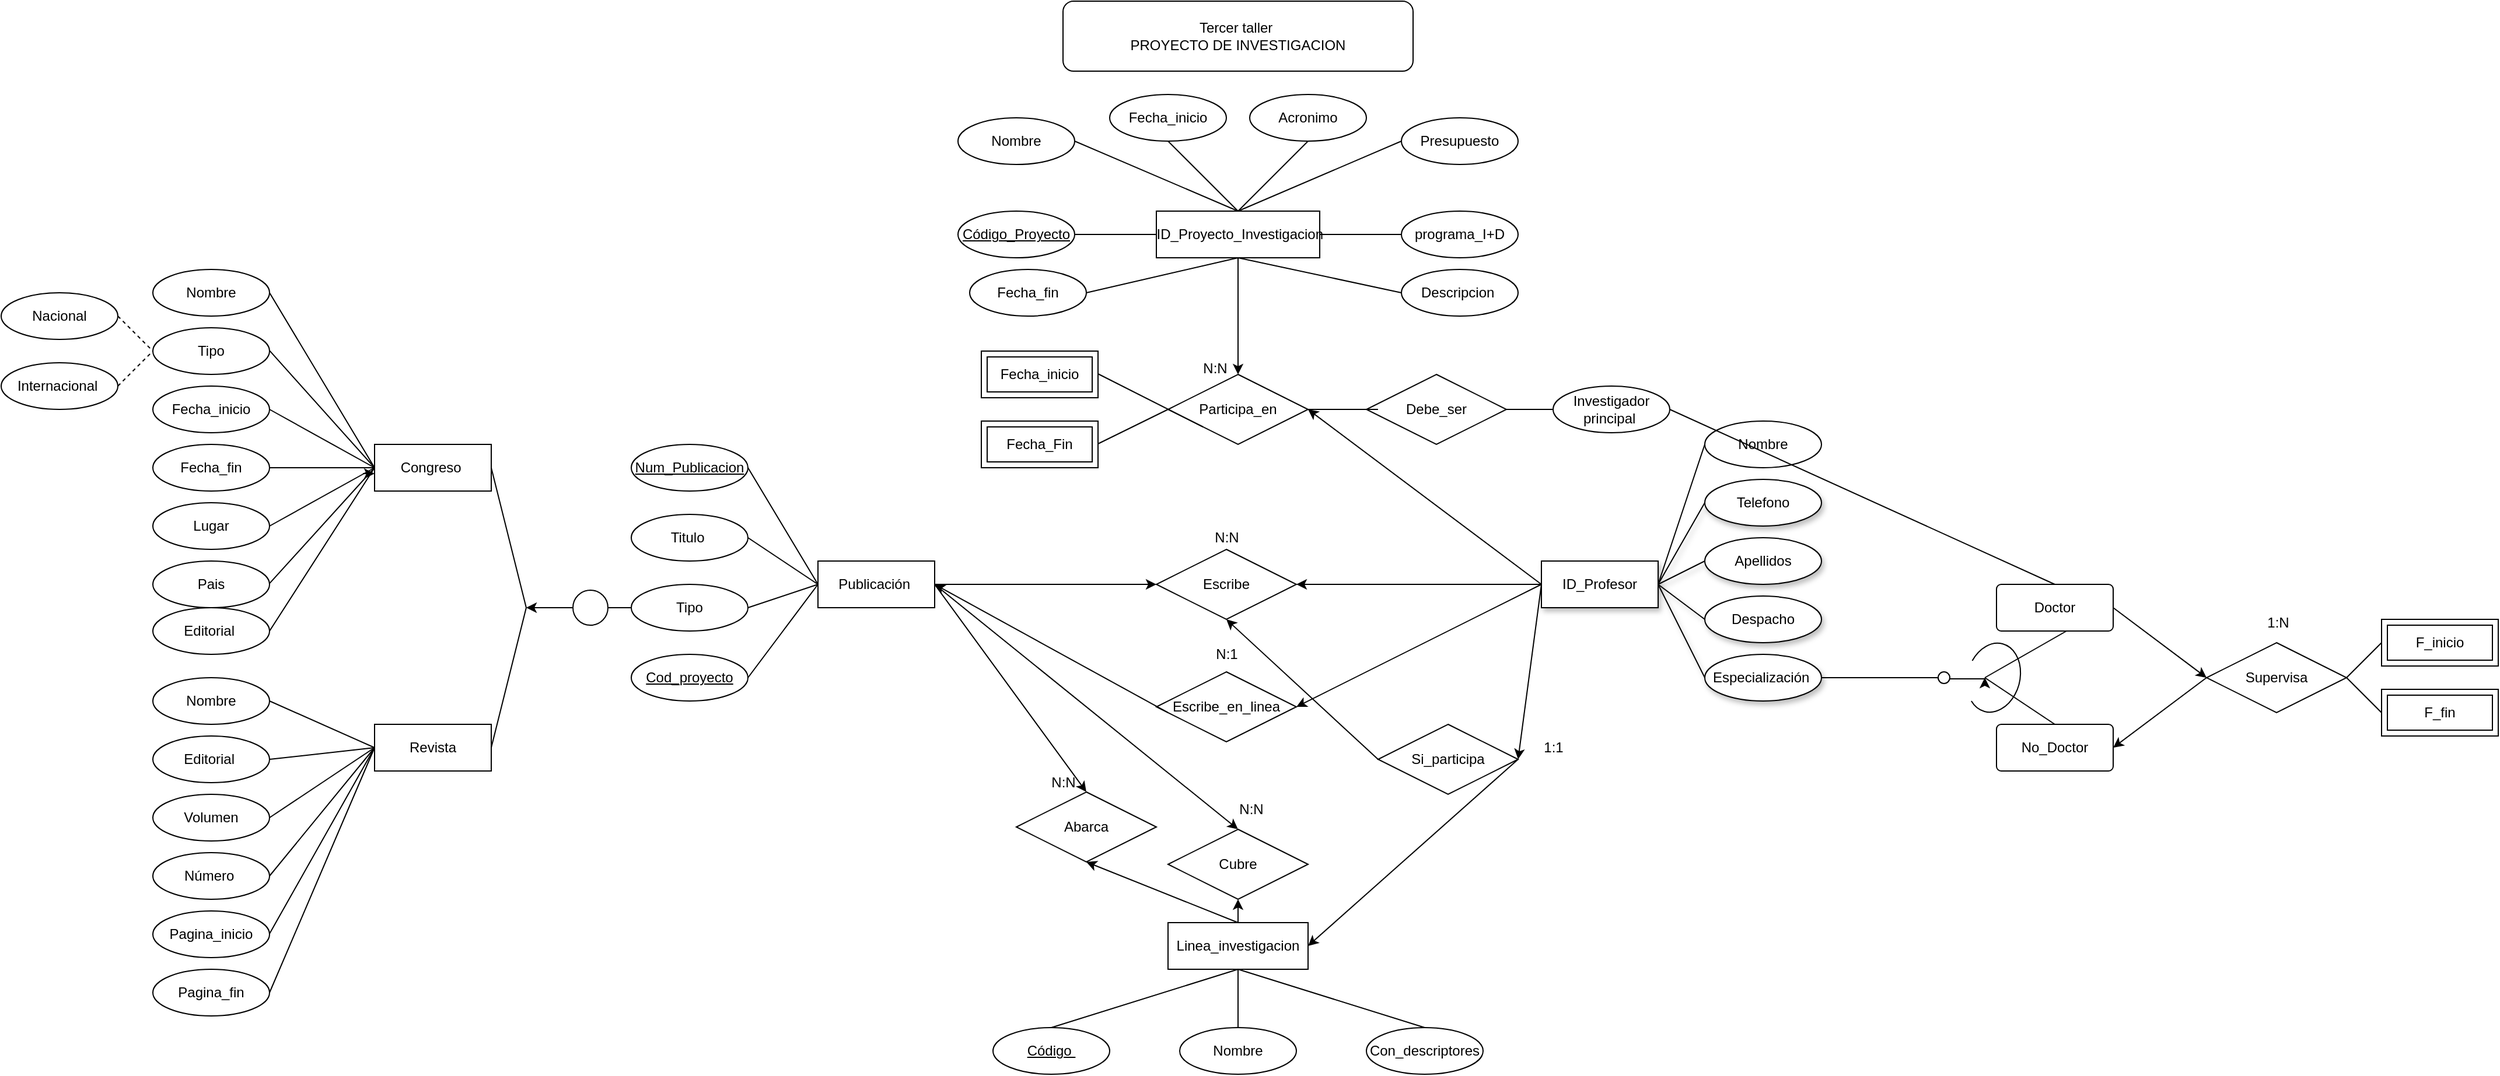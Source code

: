 <mxfile version="28.1.1">
  <diagram name="Página-1" id="SZ0ILt-MnRuhKP7tvZcQ">
    <mxGraphModel dx="3141" dy="3650" grid="1" gridSize="10" guides="1" tooltips="1" connect="1" arrows="1" fold="1" page="1" pageScale="1" pageWidth="2339" pageHeight="3300" math="0" shadow="0">
      <root>
        <mxCell id="0" />
        <mxCell id="1" parent="0" />
        <mxCell id="BLztsqFxMzqI4fTjxYnj-75" value="" style="edgeStyle=orthogonalEdgeStyle;rounded=0;orthogonalLoop=1;jettySize=auto;html=1;" parent="1" source="BLztsqFxMzqI4fTjxYnj-72" edge="1">
          <mxGeometry relative="1" as="geometry">
            <mxPoint x="1140" y="560" as="targetPoint" />
            <mxPoint x="1060" y="560" as="sourcePoint" />
            <Array as="points">
              <mxPoint x="1100" y="560" />
              <mxPoint x="1100" y="561" />
            </Array>
          </mxGeometry>
        </mxCell>
        <mxCell id="SR1jivzEfv13dKiSNGAI-2" value="Tercer taller&amp;nbsp;&lt;div&gt;PROYECTO DE INVESTIGACION&lt;/div&gt;" style="rounded=1;whiteSpace=wrap;html=1;" parent="1" vertex="1">
          <mxGeometry x="350" y="-20" width="300" height="60" as="geometry" />
        </mxCell>
        <mxCell id="BLztsqFxMzqI4fTjxYnj-1" value="&amp;nbsp;ID_Proyecto_Investigacion" style="whiteSpace=wrap;html=1;align=center;" parent="1" vertex="1">
          <mxGeometry x="430" y="160" width="140" height="40" as="geometry" />
        </mxCell>
        <mxCell id="BLztsqFxMzqI4fTjxYnj-2" value="Código_Proyecto" style="ellipse;whiteSpace=wrap;html=1;align=center;fontStyle=4;" parent="1" vertex="1">
          <mxGeometry x="260" y="160" width="100" height="40" as="geometry" />
        </mxCell>
        <mxCell id="BLztsqFxMzqI4fTjxYnj-3" value="Fecha_inicio" style="ellipse;whiteSpace=wrap;html=1;align=center;" parent="1" vertex="1">
          <mxGeometry x="390" y="60" width="100" height="40" as="geometry" />
        </mxCell>
        <mxCell id="BLztsqFxMzqI4fTjxYnj-4" value="Fecha_fin" style="ellipse;whiteSpace=wrap;html=1;align=center;" parent="1" vertex="1">
          <mxGeometry x="270" y="210" width="100" height="40" as="geometry" />
        </mxCell>
        <mxCell id="BLztsqFxMzqI4fTjxYnj-5" value="Nombre" style="ellipse;whiteSpace=wrap;html=1;align=center;" parent="1" vertex="1">
          <mxGeometry x="260" y="80" width="100" height="40" as="geometry" />
        </mxCell>
        <mxCell id="BLztsqFxMzqI4fTjxYnj-6" value="Acronimo" style="ellipse;whiteSpace=wrap;html=1;align=center;" parent="1" vertex="1">
          <mxGeometry x="510" y="60" width="100" height="40" as="geometry" />
        </mxCell>
        <mxCell id="BLztsqFxMzqI4fTjxYnj-7" value="Presupuesto" style="ellipse;whiteSpace=wrap;html=1;align=center;" parent="1" vertex="1">
          <mxGeometry x="640" y="80" width="100" height="40" as="geometry" />
        </mxCell>
        <mxCell id="BLztsqFxMzqI4fTjxYnj-8" value="programa_I+D" style="ellipse;whiteSpace=wrap;html=1;align=center;" parent="1" vertex="1">
          <mxGeometry x="640" y="160" width="100" height="40" as="geometry" />
        </mxCell>
        <mxCell id="BLztsqFxMzqI4fTjxYnj-9" value="Descripcion&amp;nbsp;" style="ellipse;whiteSpace=wrap;html=1;align=center;" parent="1" vertex="1">
          <mxGeometry x="640" y="210" width="100" height="40" as="geometry" />
        </mxCell>
        <mxCell id="BLztsqFxMzqI4fTjxYnj-13" value="" style="endArrow=none;html=1;rounded=0;exitX=1;exitY=0.5;exitDx=0;exitDy=0;entryX=0;entryY=0.5;entryDx=0;entryDy=0;" parent="1" source="BLztsqFxMzqI4fTjxYnj-1" target="BLztsqFxMzqI4fTjxYnj-8" edge="1">
          <mxGeometry relative="1" as="geometry">
            <mxPoint x="540" y="170" as="sourcePoint" />
            <mxPoint x="650" y="220" as="targetPoint" />
          </mxGeometry>
        </mxCell>
        <mxCell id="BLztsqFxMzqI4fTjxYnj-14" value="" style="endArrow=none;html=1;rounded=0;exitX=0.5;exitY=1;exitDx=0;exitDy=0;entryX=0;entryY=0.5;entryDx=0;entryDy=0;" parent="1" source="BLztsqFxMzqI4fTjxYnj-1" target="BLztsqFxMzqI4fTjxYnj-9" edge="1">
          <mxGeometry relative="1" as="geometry">
            <mxPoint x="470" y="250" as="sourcePoint" />
            <mxPoint x="630" y="250" as="targetPoint" />
          </mxGeometry>
        </mxCell>
        <mxCell id="BLztsqFxMzqI4fTjxYnj-16" value="" style="endArrow=none;html=1;rounded=0;entryX=0;entryY=0.5;entryDx=0;entryDy=0;exitX=0.5;exitY=0;exitDx=0;exitDy=0;" parent="1" source="BLztsqFxMzqI4fTjxYnj-1" target="BLztsqFxMzqI4fTjxYnj-7" edge="1">
          <mxGeometry relative="1" as="geometry">
            <mxPoint x="470" y="250" as="sourcePoint" />
            <mxPoint x="630" y="250" as="targetPoint" />
          </mxGeometry>
        </mxCell>
        <mxCell id="BLztsqFxMzqI4fTjxYnj-18" value="" style="endArrow=none;html=1;rounded=0;exitX=1;exitY=0.5;exitDx=0;exitDy=0;" parent="1" source="BLztsqFxMzqI4fTjxYnj-4" edge="1">
          <mxGeometry relative="1" as="geometry">
            <mxPoint x="470" y="220" as="sourcePoint" />
            <mxPoint x="500" y="200" as="targetPoint" />
            <Array as="points" />
          </mxGeometry>
        </mxCell>
        <mxCell id="BLztsqFxMzqI4fTjxYnj-19" value="" style="endArrow=none;html=1;rounded=0;exitX=1;exitY=0.5;exitDx=0;exitDy=0;entryX=0;entryY=0.5;entryDx=0;entryDy=0;" parent="1" source="BLztsqFxMzqI4fTjxYnj-2" target="BLztsqFxMzqI4fTjxYnj-1" edge="1">
          <mxGeometry relative="1" as="geometry">
            <mxPoint x="470" y="220" as="sourcePoint" />
            <mxPoint x="630" y="220" as="targetPoint" />
          </mxGeometry>
        </mxCell>
        <mxCell id="BLztsqFxMzqI4fTjxYnj-20" value="" style="endArrow=none;html=1;rounded=0;exitX=1;exitY=0.5;exitDx=0;exitDy=0;" parent="1" source="BLztsqFxMzqI4fTjxYnj-5" edge="1">
          <mxGeometry relative="1" as="geometry">
            <mxPoint x="470" y="220" as="sourcePoint" />
            <mxPoint x="500" y="160" as="targetPoint" />
          </mxGeometry>
        </mxCell>
        <mxCell id="BLztsqFxMzqI4fTjxYnj-23" value="ID_Profesor" style="whiteSpace=wrap;html=1;align=center;shadow=1;" parent="1" vertex="1">
          <mxGeometry x="760" y="460" width="100" height="40" as="geometry" />
        </mxCell>
        <mxCell id="BLztsqFxMzqI4fTjxYnj-24" value="Telefono" style="ellipse;whiteSpace=wrap;html=1;align=center;shadow=1;" parent="1" vertex="1">
          <mxGeometry x="900" y="390" width="100" height="40" as="geometry" />
        </mxCell>
        <mxCell id="BLztsqFxMzqI4fTjxYnj-26" value="Apellidos" style="ellipse;whiteSpace=wrap;html=1;align=center;shadow=1;" parent="1" vertex="1">
          <mxGeometry x="900" y="440" width="100" height="40" as="geometry" />
        </mxCell>
        <mxCell id="BLztsqFxMzqI4fTjxYnj-27" value="Especialización&amp;nbsp;" style="ellipse;whiteSpace=wrap;html=1;align=center;shadow=1;" parent="1" vertex="1">
          <mxGeometry x="900" y="540" width="100" height="40" as="geometry" />
        </mxCell>
        <mxCell id="BLztsqFxMzqI4fTjxYnj-29" value="Despacho" style="ellipse;whiteSpace=wrap;html=1;align=center;shadow=1;" parent="1" vertex="1">
          <mxGeometry x="900" y="490" width="100" height="40" as="geometry" />
        </mxCell>
        <mxCell id="BLztsqFxMzqI4fTjxYnj-37" value="" style="endArrow=none;html=1;rounded=0;entryX=0;entryY=0.5;entryDx=0;entryDy=0;shadow=1;" parent="1" target="BLztsqFxMzqI4fTjxYnj-27" edge="1">
          <mxGeometry relative="1" as="geometry">
            <mxPoint x="860" y="480" as="sourcePoint" />
            <mxPoint x="890" y="490" as="targetPoint" />
          </mxGeometry>
        </mxCell>
        <mxCell id="BLztsqFxMzqI4fTjxYnj-38" value="" style="endArrow=none;html=1;rounded=0;entryX=0;entryY=0.5;entryDx=0;entryDy=0;shadow=1;" parent="1" target="BLztsqFxMzqI4fTjxYnj-29" edge="1">
          <mxGeometry relative="1" as="geometry">
            <mxPoint x="860" y="480" as="sourcePoint" />
            <mxPoint x="780" y="590" as="targetPoint" />
            <Array as="points" />
          </mxGeometry>
        </mxCell>
        <mxCell id="BLztsqFxMzqI4fTjxYnj-39" value="" style="endArrow=none;html=1;rounded=0;entryX=0;entryY=0.5;entryDx=0;entryDy=0;shadow=1;" parent="1" target="BLztsqFxMzqI4fTjxYnj-26" edge="1">
          <mxGeometry relative="1" as="geometry">
            <mxPoint x="860" y="480" as="sourcePoint" />
            <mxPoint x="845" y="530" as="targetPoint" />
          </mxGeometry>
        </mxCell>
        <mxCell id="BLztsqFxMzqI4fTjxYnj-40" value="" style="endArrow=none;html=1;rounded=0;entryX=0;entryY=0.5;entryDx=0;entryDy=0;shadow=1;" parent="1" target="BLztsqFxMzqI4fTjxYnj-24" edge="1">
          <mxGeometry relative="1" as="geometry">
            <mxPoint x="860" y="480" as="sourcePoint" />
            <mxPoint x="820" y="560" as="targetPoint" />
          </mxGeometry>
        </mxCell>
        <mxCell id="BLztsqFxMzqI4fTjxYnj-45" value="Publicación&amp;nbsp;" style="whiteSpace=wrap;html=1;align=center;" parent="1" vertex="1">
          <mxGeometry x="140" y="460" width="100" height="40" as="geometry" />
        </mxCell>
        <mxCell id="BLztsqFxMzqI4fTjxYnj-46" value="Volumen" style="ellipse;whiteSpace=wrap;html=1;align=center;" parent="1" vertex="1">
          <mxGeometry x="-430" y="660" width="100" height="40" as="geometry" />
        </mxCell>
        <mxCell id="BLztsqFxMzqI4fTjxYnj-47" value="Número&amp;nbsp;" style="ellipse;whiteSpace=wrap;html=1;align=center;" parent="1" vertex="1">
          <mxGeometry x="-430" y="710" width="100" height="40" as="geometry" />
        </mxCell>
        <mxCell id="BLztsqFxMzqI4fTjxYnj-48" value="Titulo&amp;nbsp;" style="ellipse;whiteSpace=wrap;html=1;align=center;" parent="1" vertex="1">
          <mxGeometry x="-20" y="420" width="100" height="40" as="geometry" />
        </mxCell>
        <mxCell id="BLztsqFxMzqI4fTjxYnj-49" value="&lt;u&gt;Num_Publicacion&lt;/u&gt;" style="ellipse;whiteSpace=wrap;html=1;align=center;" parent="1" vertex="1">
          <mxGeometry x="-20" y="360" width="100" height="40" as="geometry" />
        </mxCell>
        <mxCell id="BLztsqFxMzqI4fTjxYnj-50" value="Tipo" style="ellipse;whiteSpace=wrap;html=1;align=center;" parent="1" vertex="1">
          <mxGeometry x="-20" y="480" width="100" height="40" as="geometry" />
        </mxCell>
        <mxCell id="BLztsqFxMzqI4fTjxYnj-57" value="" style="endArrow=none;html=1;rounded=0;entryX=0;entryY=0.5;entryDx=0;entryDy=0;" parent="1" target="BLztsqFxMzqI4fTjxYnj-81" edge="1">
          <mxGeometry relative="1" as="geometry">
            <mxPoint x="860" y="480" as="sourcePoint" />
            <mxPoint x="810" y="290" as="targetPoint" />
          </mxGeometry>
        </mxCell>
        <mxCell id="BLztsqFxMzqI4fTjxYnj-58" value="" style="endArrow=none;html=1;rounded=0;exitX=1;exitY=0.5;exitDx=0;exitDy=0;" parent="1" source="BLztsqFxMzqI4fTjxYnj-48" edge="1">
          <mxGeometry relative="1" as="geometry">
            <mxPoint x="150" y="340" as="sourcePoint" />
            <mxPoint x="140" y="480" as="targetPoint" />
          </mxGeometry>
        </mxCell>
        <mxCell id="BLztsqFxMzqI4fTjxYnj-59" value="" style="endArrow=none;html=1;rounded=0;exitX=1;exitY=0.5;exitDx=0;exitDy=0;entryX=0;entryY=0.5;entryDx=0;entryDy=0;" parent="1" source="BLztsqFxMzqI4fTjxYnj-50" target="BLztsqFxMzqI4fTjxYnj-45" edge="1">
          <mxGeometry relative="1" as="geometry">
            <mxPoint x="430" y="490" as="sourcePoint" />
            <mxPoint x="590" y="490" as="targetPoint" />
          </mxGeometry>
        </mxCell>
        <mxCell id="BLztsqFxMzqI4fTjxYnj-61" value="Doctor" style="rounded=1;arcSize=10;whiteSpace=wrap;html=1;align=center;" parent="1" vertex="1">
          <mxGeometry x="1150" y="480" width="100" height="40" as="geometry" />
        </mxCell>
        <mxCell id="BLztsqFxMzqI4fTjxYnj-62" value="No_Doctor" style="rounded=1;arcSize=10;whiteSpace=wrap;html=1;align=center;" parent="1" vertex="1">
          <mxGeometry x="1150" y="600" width="100" height="40" as="geometry" />
        </mxCell>
        <mxCell id="BLztsqFxMzqI4fTjxYnj-72" value="" style="line;strokeWidth=1;rotatable=0;dashed=0;labelPosition=right;align=left;verticalAlign=middle;spacingTop=0;spacingLeft=6;points=[];portConstraint=eastwest;" parent="1" vertex="1">
          <mxGeometry x="1000" y="555" width="60" height="10" as="geometry" />
        </mxCell>
        <mxCell id="BLztsqFxMzqI4fTjxYnj-74" value="" style="ellipse;whiteSpace=wrap;html=1;aspect=fixed;" parent="1" vertex="1">
          <mxGeometry x="1100" y="555" width="10" height="10" as="geometry" />
        </mxCell>
        <mxCell id="BLztsqFxMzqI4fTjxYnj-77" value="" style="verticalLabelPosition=bottom;verticalAlign=top;html=1;shape=mxgraph.basic.arc;startAngle=0.3;endAngle=0.1;rotation=-165;" parent="1" vertex="1">
          <mxGeometry x="1125" y="530" width="45" height="60" as="geometry" />
        </mxCell>
        <mxCell id="BLztsqFxMzqI4fTjxYnj-78" value="" style="endArrow=none;html=1;rounded=0;entryX=0.5;entryY=0;entryDx=0;entryDy=0;" parent="1" target="BLztsqFxMzqI4fTjxYnj-62" edge="1">
          <mxGeometry relative="1" as="geometry">
            <mxPoint x="1140" y="560" as="sourcePoint" />
            <mxPoint x="1210" y="630" as="targetPoint" />
          </mxGeometry>
        </mxCell>
        <mxCell id="BLztsqFxMzqI4fTjxYnj-79" value="" style="endArrow=none;html=1;rounded=0;exitX=0.6;exitY=1;exitDx=0;exitDy=0;exitPerimeter=0;" parent="1" source="BLztsqFxMzqI4fTjxYnj-61" edge="1">
          <mxGeometry relative="1" as="geometry">
            <mxPoint x="720" y="560" as="sourcePoint" />
            <mxPoint x="1140" y="560" as="targetPoint" />
          </mxGeometry>
        </mxCell>
        <mxCell id="BLztsqFxMzqI4fTjxYnj-81" value="Nombre" style="ellipse;whiteSpace=wrap;html=1;align=center;" parent="1" vertex="1">
          <mxGeometry x="900" y="340" width="100" height="40" as="geometry" />
        </mxCell>
        <mxCell id="BLztsqFxMzqI4fTjxYnj-83" value="Cod_proyecto" style="ellipse;whiteSpace=wrap;html=1;align=center;fontStyle=4;" parent="1" vertex="1">
          <mxGeometry x="-20" y="540" width="100" height="40" as="geometry" />
        </mxCell>
        <mxCell id="BLztsqFxMzqI4fTjxYnj-84" value="" style="endArrow=none;html=1;rounded=0;exitX=1;exitY=0.5;exitDx=0;exitDy=0;" parent="1" source="BLztsqFxMzqI4fTjxYnj-49" edge="1">
          <mxGeometry relative="1" as="geometry">
            <mxPoint x="70" y="400" as="sourcePoint" />
            <mxPoint x="140" y="480" as="targetPoint" />
          </mxGeometry>
        </mxCell>
        <mxCell id="BLztsqFxMzqI4fTjxYnj-85" value="" style="endArrow=none;html=1;rounded=0;exitX=1;exitY=0.5;exitDx=0;exitDy=0;" parent="1" source="BLztsqFxMzqI4fTjxYnj-83" edge="1">
          <mxGeometry relative="1" as="geometry">
            <mxPoint x="100" y="570" as="sourcePoint" />
            <mxPoint x="140" y="480" as="targetPoint" />
          </mxGeometry>
        </mxCell>
        <mxCell id="BLztsqFxMzqI4fTjxYnj-87" value="" style="endArrow=classic;html=1;rounded=0;exitX=0;exitY=0.5;exitDx=0;exitDy=0;" parent="1" source="BLztsqFxMzqI4fTjxYnj-88" edge="1">
          <mxGeometry width="50" height="50" relative="1" as="geometry">
            <mxPoint x="-320" y="540" as="sourcePoint" />
            <mxPoint x="-110" y="500" as="targetPoint" />
          </mxGeometry>
        </mxCell>
        <mxCell id="BLztsqFxMzqI4fTjxYnj-89" value="" style="endArrow=classic;html=1;rounded=0;exitX=0;exitY=0.5;exitDx=0;exitDy=0;" parent="1" source="BLztsqFxMzqI4fTjxYnj-88" edge="1">
          <mxGeometry width="50" height="50" relative="1" as="geometry">
            <mxPoint x="-20" y="500" as="sourcePoint" />
            <mxPoint x="-50" y="500" as="targetPoint" />
          </mxGeometry>
        </mxCell>
        <mxCell id="BLztsqFxMzqI4fTjxYnj-90" value="" style="endArrow=classic;html=1;rounded=0;exitX=0;exitY=0.5;exitDx=0;exitDy=0;entryX=0;entryY=0.5;entryDx=0;entryDy=0;" parent="1" source="BLztsqFxMzqI4fTjxYnj-50" target="BLztsqFxMzqI4fTjxYnj-88" edge="1">
          <mxGeometry width="50" height="50" relative="1" as="geometry">
            <mxPoint x="-20" y="500" as="sourcePoint" />
            <mxPoint x="-30" y="500" as="targetPoint" />
          </mxGeometry>
        </mxCell>
        <mxCell id="BLztsqFxMzqI4fTjxYnj-88" value="" style="ellipse;whiteSpace=wrap;html=1;aspect=fixed;" parent="1" vertex="1">
          <mxGeometry x="-70" y="485" width="30" height="30" as="geometry" />
        </mxCell>
        <mxCell id="BLztsqFxMzqI4fTjxYnj-91" value="Congreso&amp;nbsp;" style="whiteSpace=wrap;html=1;align=center;" parent="1" vertex="1">
          <mxGeometry x="-240" y="360" width="100" height="40" as="geometry" />
        </mxCell>
        <mxCell id="BLztsqFxMzqI4fTjxYnj-92" value="Revista" style="whiteSpace=wrap;html=1;align=center;" parent="1" vertex="1">
          <mxGeometry x="-240" y="600" width="100" height="40" as="geometry" />
        </mxCell>
        <mxCell id="BLztsqFxMzqI4fTjxYnj-93" value="Fecha_fin" style="ellipse;whiteSpace=wrap;html=1;align=center;" parent="1" vertex="1">
          <mxGeometry x="-430" y="360" width="100" height="40" as="geometry" />
        </mxCell>
        <mxCell id="BLztsqFxMzqI4fTjxYnj-94" value="Pais" style="ellipse;whiteSpace=wrap;html=1;align=center;" parent="1" vertex="1">
          <mxGeometry x="-430" y="460" width="100" height="40" as="geometry" />
        </mxCell>
        <mxCell id="BLztsqFxMzqI4fTjxYnj-95" value="Lugar" style="ellipse;whiteSpace=wrap;html=1;align=center;" parent="1" vertex="1">
          <mxGeometry x="-430" y="410" width="100" height="40" as="geometry" />
        </mxCell>
        <mxCell id="BLztsqFxMzqI4fTjxYnj-96" value="Editorial&amp;nbsp;" style="ellipse;whiteSpace=wrap;html=1;align=center;" parent="1" vertex="1">
          <mxGeometry x="-430" y="500" width="100" height="40" as="geometry" />
        </mxCell>
        <mxCell id="BLztsqFxMzqI4fTjxYnj-97" value="Nombre" style="ellipse;whiteSpace=wrap;html=1;align=center;" parent="1" vertex="1">
          <mxGeometry x="-430" y="210" width="100" height="40" as="geometry" />
        </mxCell>
        <mxCell id="BLztsqFxMzqI4fTjxYnj-98" value="Fecha_inicio" style="ellipse;whiteSpace=wrap;html=1;align=center;" parent="1" vertex="1">
          <mxGeometry x="-430" y="310" width="100" height="40" as="geometry" />
        </mxCell>
        <mxCell id="BLztsqFxMzqI4fTjxYnj-99" value="Tipo" style="ellipse;whiteSpace=wrap;html=1;align=center;" parent="1" vertex="1">
          <mxGeometry x="-430" y="260" width="100" height="40" as="geometry" />
        </mxCell>
        <mxCell id="BLztsqFxMzqI4fTjxYnj-101" value="Internacional&amp;nbsp;" style="ellipse;whiteSpace=wrap;html=1;align=center;" parent="1" vertex="1">
          <mxGeometry x="-560" y="290" width="100" height="40" as="geometry" />
        </mxCell>
        <mxCell id="BLztsqFxMzqI4fTjxYnj-102" value="Nacional" style="ellipse;whiteSpace=wrap;html=1;align=center;" parent="1" vertex="1">
          <mxGeometry x="-560" y="230" width="100" height="40" as="geometry" />
        </mxCell>
        <mxCell id="BLztsqFxMzqI4fTjxYnj-103" value="" style="endArrow=none;dashed=1;html=1;rounded=0;exitX=1;exitY=0.5;exitDx=0;exitDy=0;" parent="1" source="BLztsqFxMzqI4fTjxYnj-102" edge="1">
          <mxGeometry width="50" height="50" relative="1" as="geometry">
            <mxPoint x="-300" y="460" as="sourcePoint" />
            <mxPoint x="-430" y="280" as="targetPoint" />
          </mxGeometry>
        </mxCell>
        <mxCell id="BLztsqFxMzqI4fTjxYnj-104" value="" style="endArrow=none;dashed=1;html=1;rounded=0;exitX=1;exitY=0.5;exitDx=0;exitDy=0;entryX=0;entryY=0.5;entryDx=0;entryDy=0;" parent="1" source="BLztsqFxMzqI4fTjxYnj-101" target="BLztsqFxMzqI4fTjxYnj-99" edge="1">
          <mxGeometry width="50" height="50" relative="1" as="geometry">
            <mxPoint x="-300" y="460" as="sourcePoint" />
            <mxPoint x="-250" y="410" as="targetPoint" />
          </mxGeometry>
        </mxCell>
        <mxCell id="BLztsqFxMzqI4fTjxYnj-105" value="" style="endArrow=none;html=1;rounded=0;exitX=1;exitY=0.5;exitDx=0;exitDy=0;" parent="1" source="BLztsqFxMzqI4fTjxYnj-95" edge="1">
          <mxGeometry relative="1" as="geometry">
            <mxPoint x="-320" y="420" as="sourcePoint" />
            <mxPoint x="-240" y="380" as="targetPoint" />
          </mxGeometry>
        </mxCell>
        <mxCell id="BLztsqFxMzqI4fTjxYnj-106" value="" style="endArrow=none;html=1;rounded=0;exitX=1;exitY=0.5;exitDx=0;exitDy=0;" parent="1" source="BLztsqFxMzqI4fTjxYnj-98" edge="1">
          <mxGeometry relative="1" as="geometry">
            <mxPoint x="-320" y="380" as="sourcePoint" />
            <mxPoint x="-240" y="380" as="targetPoint" />
          </mxGeometry>
        </mxCell>
        <mxCell id="BLztsqFxMzqI4fTjxYnj-107" value="" style="endArrow=none;html=1;rounded=0;entryX=1;entryY=0.5;entryDx=0;entryDy=0;" parent="1" target="BLztsqFxMzqI4fTjxYnj-97" edge="1">
          <mxGeometry relative="1" as="geometry">
            <mxPoint x="-240" y="380" as="sourcePoint" />
            <mxPoint x="-190" y="430" as="targetPoint" />
          </mxGeometry>
        </mxCell>
        <mxCell id="BLztsqFxMzqI4fTjxYnj-108" value="" style="endArrow=none;html=1;rounded=0;exitX=1;exitY=0.5;exitDx=0;exitDy=0;" parent="1" source="BLztsqFxMzqI4fTjxYnj-92" edge="1">
          <mxGeometry relative="1" as="geometry">
            <mxPoint x="-140" y="610" as="sourcePoint" />
            <mxPoint x="-110" y="500" as="targetPoint" />
          </mxGeometry>
        </mxCell>
        <mxCell id="BLztsqFxMzqI4fTjxYnj-109" value="" style="endArrow=none;html=1;rounded=0;exitX=1;exitY=0.5;exitDx=0;exitDy=0;" parent="1" source="BLztsqFxMzqI4fTjxYnj-91" edge="1">
          <mxGeometry relative="1" as="geometry">
            <mxPoint x="-300" y="520" as="sourcePoint" />
            <mxPoint x="-110" y="500" as="targetPoint" />
          </mxGeometry>
        </mxCell>
        <mxCell id="BLztsqFxMzqI4fTjxYnj-110" value="" style="endArrow=none;html=1;rounded=0;" parent="1" edge="1">
          <mxGeometry relative="1" as="geometry">
            <mxPoint x="-330" y="279.6" as="sourcePoint" />
            <mxPoint x="-240" y="380" as="targetPoint" />
          </mxGeometry>
        </mxCell>
        <mxCell id="BLztsqFxMzqI4fTjxYnj-111" value="" style="endArrow=none;html=1;rounded=0;" parent="1" edge="1">
          <mxGeometry relative="1" as="geometry">
            <mxPoint x="-330" y="479.2" as="sourcePoint" />
            <mxPoint x="-240" y="380" as="targetPoint" />
          </mxGeometry>
        </mxCell>
        <mxCell id="BLztsqFxMzqI4fTjxYnj-112" value="" style="endArrow=none;html=1;rounded=0;entryX=0;entryY=0.5;entryDx=0;entryDy=0;" parent="1" target="BLztsqFxMzqI4fTjxYnj-91" edge="1">
          <mxGeometry relative="1" as="geometry">
            <mxPoint x="-330" y="520" as="sourcePoint" />
            <mxPoint x="-170" y="520" as="targetPoint" />
          </mxGeometry>
        </mxCell>
        <mxCell id="BLztsqFxMzqI4fTjxYnj-114" value="" style="edgeStyle=orthogonalEdgeStyle;rounded=0;orthogonalLoop=1;jettySize=auto;html=1;" parent="1" target="BLztsqFxMzqI4fTjxYnj-91" edge="1">
          <mxGeometry relative="1" as="geometry">
            <mxPoint x="-250" y="385" as="sourcePoint" />
            <Array as="points">
              <mxPoint x="-210" y="385" />
              <mxPoint x="-210" y="385" />
            </Array>
          </mxGeometry>
        </mxCell>
        <mxCell id="BLztsqFxMzqI4fTjxYnj-115" value="" style="endArrow=none;html=1;rounded=0;exitX=1;exitY=0.5;exitDx=0;exitDy=0;" parent="1" source="BLztsqFxMzqI4fTjxYnj-93" edge="1">
          <mxGeometry relative="1" as="geometry">
            <mxPoint x="-350" y="320" as="sourcePoint" />
            <mxPoint x="-240" y="380" as="targetPoint" />
          </mxGeometry>
        </mxCell>
        <mxCell id="BLztsqFxMzqI4fTjxYnj-116" value="Editorial&amp;nbsp;" style="ellipse;whiteSpace=wrap;html=1;align=center;" parent="1" vertex="1">
          <mxGeometry x="-430" y="610" width="100" height="40" as="geometry" />
        </mxCell>
        <mxCell id="BLztsqFxMzqI4fTjxYnj-117" value="Nombre" style="ellipse;whiteSpace=wrap;html=1;align=center;" parent="1" vertex="1">
          <mxGeometry x="-430" y="560" width="100" height="40" as="geometry" />
        </mxCell>
        <mxCell id="BLztsqFxMzqI4fTjxYnj-119" value="Pagina_inicio" style="ellipse;whiteSpace=wrap;html=1;align=center;" parent="1" vertex="1">
          <mxGeometry x="-430" y="760" width="100" height="40" as="geometry" />
        </mxCell>
        <mxCell id="BLztsqFxMzqI4fTjxYnj-120" value="Pagina_fin" style="ellipse;whiteSpace=wrap;html=1;align=center;" parent="1" vertex="1">
          <mxGeometry x="-430" y="810" width="100" height="40" as="geometry" />
        </mxCell>
        <mxCell id="BLztsqFxMzqI4fTjxYnj-121" value="" style="endArrow=none;html=1;rounded=0;" parent="1" edge="1">
          <mxGeometry relative="1" as="geometry">
            <mxPoint x="-330" y="779.5" as="sourcePoint" />
            <mxPoint x="-240" y="620" as="targetPoint" />
          </mxGeometry>
        </mxCell>
        <mxCell id="BLztsqFxMzqI4fTjxYnj-122" value="" style="endArrow=none;html=1;rounded=0;" parent="1" edge="1">
          <mxGeometry relative="1" as="geometry">
            <mxPoint x="-330" y="830" as="sourcePoint" />
            <mxPoint x="-240" y="620" as="targetPoint" />
          </mxGeometry>
        </mxCell>
        <mxCell id="BLztsqFxMzqI4fTjxYnj-123" value="" style="endArrow=none;html=1;rounded=0;exitX=1;exitY=0.5;exitDx=0;exitDy=0;" parent="1" source="BLztsqFxMzqI4fTjxYnj-47" edge="1">
          <mxGeometry relative="1" as="geometry">
            <mxPoint x="-180" y="550" as="sourcePoint" />
            <mxPoint x="-240" y="620" as="targetPoint" />
          </mxGeometry>
        </mxCell>
        <mxCell id="BLztsqFxMzqI4fTjxYnj-124" value="" style="endArrow=none;html=1;rounded=0;exitX=1;exitY=0.5;exitDx=0;exitDy=0;" parent="1" source="BLztsqFxMzqI4fTjxYnj-46" edge="1">
          <mxGeometry relative="1" as="geometry">
            <mxPoint x="140" y="430" as="sourcePoint" />
            <mxPoint x="-240" y="620" as="targetPoint" />
          </mxGeometry>
        </mxCell>
        <mxCell id="BLztsqFxMzqI4fTjxYnj-125" value="" style="endArrow=none;html=1;rounded=0;exitX=1;exitY=0.5;exitDx=0;exitDy=0;" parent="1" source="BLztsqFxMzqI4fTjxYnj-116" edge="1">
          <mxGeometry relative="1" as="geometry">
            <mxPoint x="-320" y="630" as="sourcePoint" />
            <mxPoint x="-240" y="620" as="targetPoint" />
          </mxGeometry>
        </mxCell>
        <mxCell id="BLztsqFxMzqI4fTjxYnj-126" value="" style="endArrow=none;html=1;rounded=0;entryX=0;entryY=0.5;entryDx=0;entryDy=0;" parent="1" target="BLztsqFxMzqI4fTjxYnj-92" edge="1">
          <mxGeometry relative="1" as="geometry">
            <mxPoint x="-330" y="580" as="sourcePoint" />
            <mxPoint x="-170" y="580" as="targetPoint" />
          </mxGeometry>
        </mxCell>
        <mxCell id="BLztsqFxMzqI4fTjxYnj-130" value="Linea_investigacion" style="whiteSpace=wrap;html=1;align=center;" parent="1" vertex="1">
          <mxGeometry x="440" y="770" width="120" height="40" as="geometry" />
        </mxCell>
        <mxCell id="BLztsqFxMzqI4fTjxYnj-131" value="Con_descriptores" style="ellipse;whiteSpace=wrap;html=1;align=center;" parent="1" vertex="1">
          <mxGeometry x="610" y="860" width="100" height="40" as="geometry" />
        </mxCell>
        <mxCell id="BLztsqFxMzqI4fTjxYnj-132" value="Nombre" style="ellipse;whiteSpace=wrap;html=1;align=center;" parent="1" vertex="1">
          <mxGeometry x="450" y="860" width="100" height="40" as="geometry" />
        </mxCell>
        <mxCell id="BLztsqFxMzqI4fTjxYnj-133" value="&lt;u&gt;Código&amp;nbsp;&lt;/u&gt;" style="ellipse;whiteSpace=wrap;html=1;align=center;" parent="1" vertex="1">
          <mxGeometry x="290" y="860" width="100" height="40" as="geometry" />
        </mxCell>
        <mxCell id="BLztsqFxMzqI4fTjxYnj-134" value="" style="endArrow=none;html=1;rounded=0;entryX=0.5;entryY=0;entryDx=0;entryDy=0;" parent="1" edge="1" target="BLztsqFxMzqI4fTjxYnj-132">
          <mxGeometry relative="1" as="geometry">
            <mxPoint x="500" y="810" as="sourcePoint" />
            <mxPoint x="550" y="990" as="targetPoint" />
          </mxGeometry>
        </mxCell>
        <mxCell id="BLztsqFxMzqI4fTjxYnj-135" value="" style="endArrow=none;html=1;rounded=0;entryX=0.5;entryY=0;entryDx=0;entryDy=0;" parent="1" edge="1" target="BLztsqFxMzqI4fTjxYnj-131">
          <mxGeometry relative="1" as="geometry">
            <mxPoint x="500" y="810" as="sourcePoint" />
            <mxPoint x="630" y="1040" as="targetPoint" />
          </mxGeometry>
        </mxCell>
        <mxCell id="BLztsqFxMzqI4fTjxYnj-136" value="" style="endArrow=none;html=1;rounded=0;exitX=0.5;exitY=0;exitDx=0;exitDy=0;entryX=0.5;entryY=1;entryDx=0;entryDy=0;" parent="1" edge="1" target="BLztsqFxMzqI4fTjxYnj-130" source="BLztsqFxMzqI4fTjxYnj-133">
          <mxGeometry relative="1" as="geometry">
            <mxPoint x="350" y="850" as="sourcePoint" />
            <mxPoint x="550" y="990" as="targetPoint" />
          </mxGeometry>
        </mxCell>
        <mxCell id="BBhIwU2_k-wOgfItX2o9-2" value="Supervisa" style="shape=rhombus;perimeter=rhombusPerimeter;whiteSpace=wrap;html=1;align=center;" vertex="1" parent="1">
          <mxGeometry x="1330" y="530" width="120" height="60" as="geometry" />
        </mxCell>
        <mxCell id="BBhIwU2_k-wOgfItX2o9-3" value="Escribe" style="shape=rhombus;perimeter=rhombusPerimeter;whiteSpace=wrap;html=1;align=center;" vertex="1" parent="1">
          <mxGeometry x="430" y="450" width="120" height="60" as="geometry" />
        </mxCell>
        <mxCell id="BBhIwU2_k-wOgfItX2o9-4" value="Participa_en" style="shape=rhombus;perimeter=rhombusPerimeter;whiteSpace=wrap;html=1;align=center;" vertex="1" parent="1">
          <mxGeometry x="440" y="300" width="120" height="60" as="geometry" />
        </mxCell>
        <mxCell id="BBhIwU2_k-wOgfItX2o9-5" value="Cubre" style="shape=rhombus;perimeter=rhombusPerimeter;whiteSpace=wrap;html=1;align=center;" vertex="1" parent="1">
          <mxGeometry x="440" y="690" width="120" height="60" as="geometry" />
        </mxCell>
        <mxCell id="BBhIwU2_k-wOgfItX2o9-6" value="Escribe_en_linea" style="shape=rhombus;perimeter=rhombusPerimeter;whiteSpace=wrap;html=1;align=center;" vertex="1" parent="1">
          <mxGeometry x="430" y="555" width="120" height="60" as="geometry" />
        </mxCell>
        <mxCell id="BBhIwU2_k-wOgfItX2o9-7" value="Si_participa" style="shape=rhombus;perimeter=rhombusPerimeter;whiteSpace=wrap;html=1;align=center;" vertex="1" parent="1">
          <mxGeometry x="620" y="600" width="120" height="60" as="geometry" />
        </mxCell>
        <mxCell id="BBhIwU2_k-wOgfItX2o9-8" value="" style="endArrow=classic;html=1;rounded=0;exitX=0;exitY=0.5;exitDx=0;exitDy=0;entryX=1;entryY=0.5;entryDx=0;entryDy=0;" edge="1" parent="1" source="BLztsqFxMzqI4fTjxYnj-23" target="BBhIwU2_k-wOgfItX2o9-4">
          <mxGeometry width="50" height="50" relative="1" as="geometry">
            <mxPoint x="470" y="430" as="sourcePoint" />
            <mxPoint x="520" y="390" as="targetPoint" />
          </mxGeometry>
        </mxCell>
        <mxCell id="BBhIwU2_k-wOgfItX2o9-9" value="" style="endArrow=classic;html=1;rounded=0;" edge="1" parent="1">
          <mxGeometry width="50" height="50" relative="1" as="geometry">
            <mxPoint x="500" y="200" as="sourcePoint" />
            <mxPoint x="500" y="300" as="targetPoint" />
          </mxGeometry>
        </mxCell>
        <mxCell id="BBhIwU2_k-wOgfItX2o9-10" value="N:N" style="text;html=1;align=center;verticalAlign=middle;resizable=0;points=[];autosize=1;strokeColor=none;fillColor=none;" vertex="1" parent="1">
          <mxGeometry x="460" y="280" width="40" height="30" as="geometry" />
        </mxCell>
        <mxCell id="BBhIwU2_k-wOgfItX2o9-11" value="" style="endArrow=none;html=1;rounded=0;exitX=0.5;exitY=1;exitDx=0;exitDy=0;" edge="1" parent="1" source="BLztsqFxMzqI4fTjxYnj-3">
          <mxGeometry width="50" height="50" relative="1" as="geometry">
            <mxPoint x="470" y="290" as="sourcePoint" />
            <mxPoint x="500" y="160" as="targetPoint" />
          </mxGeometry>
        </mxCell>
        <mxCell id="BBhIwU2_k-wOgfItX2o9-12" value="" style="endArrow=none;html=1;rounded=0;entryX=0.5;entryY=1;entryDx=0;entryDy=0;entryPerimeter=0;" edge="1" parent="1" target="BLztsqFxMzqI4fTjxYnj-6">
          <mxGeometry width="50" height="50" relative="1" as="geometry">
            <mxPoint x="500" y="160" as="sourcePoint" />
            <mxPoint x="550" y="110" as="targetPoint" />
          </mxGeometry>
        </mxCell>
        <mxCell id="BBhIwU2_k-wOgfItX2o9-15" value="Fecha_inicio" style="shape=ext;margin=3;double=1;whiteSpace=wrap;html=1;align=center;" vertex="1" parent="1">
          <mxGeometry x="280" y="280" width="100" height="40" as="geometry" />
        </mxCell>
        <mxCell id="BBhIwU2_k-wOgfItX2o9-16" value="Fecha_Fin" style="shape=ext;margin=3;double=1;whiteSpace=wrap;html=1;align=center;" vertex="1" parent="1">
          <mxGeometry x="280" y="340" width="100" height="40" as="geometry" />
        </mxCell>
        <mxCell id="BBhIwU2_k-wOgfItX2o9-19" value="" style="endArrow=none;html=1;rounded=0;entryX=0;entryY=0.5;entryDx=0;entryDy=0;" edge="1" parent="1" target="BBhIwU2_k-wOgfItX2o9-4">
          <mxGeometry relative="1" as="geometry">
            <mxPoint x="380" y="359.5" as="sourcePoint" />
            <mxPoint x="540" y="359.5" as="targetPoint" />
          </mxGeometry>
        </mxCell>
        <mxCell id="BBhIwU2_k-wOgfItX2o9-23" value="" style="endArrow=none;html=1;rounded=0;entryX=0;entryY=1;entryDx=0;entryDy=0;" edge="1" parent="1" target="BBhIwU2_k-wOgfItX2o9-4">
          <mxGeometry relative="1" as="geometry">
            <mxPoint x="380" y="299.5" as="sourcePoint" />
            <mxPoint x="540" y="299.5" as="targetPoint" />
          </mxGeometry>
        </mxCell>
        <mxCell id="BBhIwU2_k-wOgfItX2o9-25" value="Investigador principal&amp;nbsp;" style="ellipse;whiteSpace=wrap;html=1;align=center;" vertex="1" parent="1">
          <mxGeometry x="770" y="310" width="100" height="40" as="geometry" />
        </mxCell>
        <mxCell id="BBhIwU2_k-wOgfItX2o9-26" value="&lt;font style=&quot;color: light-dark(rgb(0, 0, 0), rgb(255, 0, 0));&quot;&gt;Debe_ser&lt;/font&gt;" style="shape=rhombus;perimeter=rhombusPerimeter;whiteSpace=wrap;html=1;align=center;fillColor=light-dark(#FFFFFF,#FFFFFF);" vertex="1" parent="1">
          <mxGeometry x="610" y="300" width="120" height="60" as="geometry" />
        </mxCell>
        <mxCell id="BBhIwU2_k-wOgfItX2o9-27" value="" style="endArrow=none;html=1;rounded=0;entryX=0.083;entryY=0.5;entryDx=0;entryDy=0;entryPerimeter=0;" edge="1" parent="1" target="BBhIwU2_k-wOgfItX2o9-26">
          <mxGeometry relative="1" as="geometry">
            <mxPoint x="560" y="330" as="sourcePoint" />
            <mxPoint x="780" y="380" as="targetPoint" />
            <Array as="points">
              <mxPoint x="580" y="330" />
            </Array>
          </mxGeometry>
        </mxCell>
        <mxCell id="BBhIwU2_k-wOgfItX2o9-28" value="" style="endArrow=none;html=1;rounded=0;exitX=1;exitY=0.5;exitDx=0;exitDy=0;" edge="1" parent="1" source="BBhIwU2_k-wOgfItX2o9-26" target="BBhIwU2_k-wOgfItX2o9-25">
          <mxGeometry relative="1" as="geometry">
            <mxPoint x="650" y="430" as="sourcePoint" />
            <mxPoint x="810" y="430" as="targetPoint" />
          </mxGeometry>
        </mxCell>
        <mxCell id="BBhIwU2_k-wOgfItX2o9-29" value="" style="endArrow=none;html=1;rounded=0;entryX=0.5;entryY=0;entryDx=0;entryDy=0;exitX=1;exitY=0.5;exitDx=0;exitDy=0;" edge="1" parent="1" source="BBhIwU2_k-wOgfItX2o9-25" target="BLztsqFxMzqI4fTjxYnj-61">
          <mxGeometry relative="1" as="geometry">
            <mxPoint x="650" y="430" as="sourcePoint" />
            <mxPoint x="810" y="430" as="targetPoint" />
          </mxGeometry>
        </mxCell>
        <mxCell id="BBhIwU2_k-wOgfItX2o9-30" value="" style="endArrow=classic;html=1;rounded=0;entryX=1;entryY=0.5;entryDx=0;entryDy=0;" edge="1" parent="1" target="BLztsqFxMzqI4fTjxYnj-62">
          <mxGeometry width="50" height="50" relative="1" as="geometry">
            <mxPoint x="1330" y="560" as="sourcePoint" />
            <mxPoint x="1020" y="410" as="targetPoint" />
          </mxGeometry>
        </mxCell>
        <mxCell id="BBhIwU2_k-wOgfItX2o9-31" value="" style="endArrow=classic;html=1;rounded=0;exitX=1;exitY=0.5;exitDx=0;exitDy=0;entryX=0;entryY=0.5;entryDx=0;entryDy=0;" edge="1" parent="1" source="BLztsqFxMzqI4fTjxYnj-61" target="BBhIwU2_k-wOgfItX2o9-2">
          <mxGeometry width="50" height="50" relative="1" as="geometry">
            <mxPoint x="970" y="460" as="sourcePoint" />
            <mxPoint x="1020" y="410" as="targetPoint" />
          </mxGeometry>
        </mxCell>
        <mxCell id="BBhIwU2_k-wOgfItX2o9-32" value="1:N" style="text;html=1;align=center;verticalAlign=middle;resizable=0;points=[];autosize=1;strokeColor=none;fillColor=none;" vertex="1" parent="1">
          <mxGeometry x="1371" y="498" width="40" height="30" as="geometry" />
        </mxCell>
        <mxCell id="BBhIwU2_k-wOgfItX2o9-33" value="F_fin" style="shape=ext;margin=3;double=1;whiteSpace=wrap;html=1;align=center;" vertex="1" parent="1">
          <mxGeometry x="1480" y="570" width="100" height="40" as="geometry" />
        </mxCell>
        <mxCell id="BBhIwU2_k-wOgfItX2o9-34" value="F_inicio" style="shape=ext;margin=3;double=1;whiteSpace=wrap;html=1;align=center;" vertex="1" parent="1">
          <mxGeometry x="1480" y="510" width="100" height="40" as="geometry" />
        </mxCell>
        <mxCell id="BBhIwU2_k-wOgfItX2o9-36" value="" style="endArrow=none;html=1;rounded=0;entryX=0;entryY=0.5;entryDx=0;entryDy=0;" edge="1" parent="1" target="BBhIwU2_k-wOgfItX2o9-33">
          <mxGeometry relative="1" as="geometry">
            <mxPoint x="1450" y="560" as="sourcePoint" />
            <mxPoint x="1400" y="600" as="targetPoint" />
          </mxGeometry>
        </mxCell>
        <mxCell id="BBhIwU2_k-wOgfItX2o9-38" value="" style="endArrow=none;html=1;rounded=0;entryX=0;entryY=0.5;entryDx=0;entryDy=0;" edge="1" parent="1" target="BBhIwU2_k-wOgfItX2o9-34">
          <mxGeometry relative="1" as="geometry">
            <mxPoint x="1450" y="560" as="sourcePoint" />
            <mxPoint x="1400" y="600" as="targetPoint" />
          </mxGeometry>
        </mxCell>
        <mxCell id="BBhIwU2_k-wOgfItX2o9-40" value="" style="endArrow=classic;html=1;rounded=0;entryX=1;entryY=0.5;entryDx=0;entryDy=0;" edge="1" parent="1" target="BLztsqFxMzqI4fTjxYnj-130">
          <mxGeometry width="50" height="50" relative="1" as="geometry">
            <mxPoint x="740" y="630" as="sourcePoint" />
            <mxPoint x="630" y="710" as="targetPoint" />
          </mxGeometry>
        </mxCell>
        <mxCell id="BBhIwU2_k-wOgfItX2o9-41" value="" style="endArrow=classic;html=1;rounded=0;exitX=1;exitY=0.5;exitDx=0;exitDy=0;" edge="1" parent="1" source="BLztsqFxMzqI4fTjxYnj-45">
          <mxGeometry width="50" height="50" relative="1" as="geometry">
            <mxPoint x="430" y="590" as="sourcePoint" />
            <mxPoint x="430" y="480" as="targetPoint" />
          </mxGeometry>
        </mxCell>
        <mxCell id="BBhIwU2_k-wOgfItX2o9-42" value="" style="endArrow=classic;html=1;rounded=0;entryX=1;entryY=0.5;entryDx=0;entryDy=0;entryPerimeter=0;" edge="1" parent="1" target="BBhIwU2_k-wOgfItX2o9-3">
          <mxGeometry width="50" height="50" relative="1" as="geometry">
            <mxPoint x="760" y="480" as="sourcePoint" />
            <mxPoint x="480" y="540" as="targetPoint" />
          </mxGeometry>
        </mxCell>
        <mxCell id="BBhIwU2_k-wOgfItX2o9-44" value="" style="endArrow=classic;html=1;rounded=0;entryX=1;entryY=0.5;entryDx=0;entryDy=0;" edge="1" parent="1" target="BBhIwU2_k-wOgfItX2o9-7">
          <mxGeometry width="50" height="50" relative="1" as="geometry">
            <mxPoint x="760" y="480" as="sourcePoint" />
            <mxPoint x="680" y="590" as="targetPoint" />
          </mxGeometry>
        </mxCell>
        <mxCell id="BBhIwU2_k-wOgfItX2o9-45" value="1:1" style="text;html=1;align=center;verticalAlign=middle;resizable=0;points=[];autosize=1;strokeColor=none;fillColor=none;" vertex="1" parent="1">
          <mxGeometry x="750" y="605" width="40" height="30" as="geometry" />
        </mxCell>
        <mxCell id="BBhIwU2_k-wOgfItX2o9-46" value="" style="endArrow=classic;html=1;rounded=0;entryX=0.5;entryY=1;entryDx=0;entryDy=0;" edge="1" parent="1" target="BBhIwU2_k-wOgfItX2o9-3">
          <mxGeometry width="50" height="50" relative="1" as="geometry">
            <mxPoint x="620" y="630" as="sourcePoint" />
            <mxPoint x="480" y="620" as="targetPoint" />
          </mxGeometry>
        </mxCell>
        <mxCell id="BBhIwU2_k-wOgfItX2o9-47" value="N:N" style="text;html=1;align=center;verticalAlign=middle;resizable=0;points=[];autosize=1;strokeColor=none;fillColor=none;" vertex="1" parent="1">
          <mxGeometry x="470" y="425" width="40" height="30" as="geometry" />
        </mxCell>
        <mxCell id="BBhIwU2_k-wOgfItX2o9-48" value="" style="endArrow=classic;html=1;rounded=0;exitX=0.5;exitY=0;exitDx=0;exitDy=0;" edge="1" parent="1" source="BLztsqFxMzqI4fTjxYnj-130">
          <mxGeometry width="50" height="50" relative="1" as="geometry">
            <mxPoint x="430" y="730" as="sourcePoint" />
            <mxPoint x="500" y="750" as="targetPoint" />
          </mxGeometry>
        </mxCell>
        <mxCell id="BBhIwU2_k-wOgfItX2o9-49" value="" style="endArrow=classic;html=1;rounded=0;entryX=0.5;entryY=0;entryDx=0;entryDy=0;" edge="1" parent="1" target="BBhIwU2_k-wOgfItX2o9-5">
          <mxGeometry width="50" height="50" relative="1" as="geometry">
            <mxPoint x="240" y="480" as="sourcePoint" />
            <mxPoint x="440" y="670" as="targetPoint" />
          </mxGeometry>
        </mxCell>
        <mxCell id="BBhIwU2_k-wOgfItX2o9-51" value="N:N" style="text;html=1;align=center;verticalAlign=middle;resizable=0;points=[];autosize=1;strokeColor=none;fillColor=none;" vertex="1" parent="1">
          <mxGeometry x="491" y="658" width="40" height="30" as="geometry" />
        </mxCell>
        <mxCell id="BBhIwU2_k-wOgfItX2o9-52" value="" style="endArrow=classic;html=1;rounded=0;exitX=0.083;exitY=0.583;exitDx=0;exitDy=0;exitPerimeter=0;" edge="1" parent="1" source="BBhIwU2_k-wOgfItX2o9-6">
          <mxGeometry width="50" height="50" relative="1" as="geometry">
            <mxPoint x="430" y="680" as="sourcePoint" />
            <mxPoint x="240" y="480" as="targetPoint" />
          </mxGeometry>
        </mxCell>
        <mxCell id="BBhIwU2_k-wOgfItX2o9-53" value="" style="endArrow=classic;html=1;rounded=0;entryX=1;entryY=0.5;entryDx=0;entryDy=0;" edge="1" parent="1" target="BBhIwU2_k-wOgfItX2o9-6">
          <mxGeometry width="50" height="50" relative="1" as="geometry">
            <mxPoint x="760" y="480" as="sourcePoint" />
            <mxPoint x="480" y="630" as="targetPoint" />
          </mxGeometry>
        </mxCell>
        <mxCell id="BBhIwU2_k-wOgfItX2o9-54" value="N:1" style="text;html=1;align=center;verticalAlign=middle;resizable=0;points=[];autosize=1;strokeColor=none;fillColor=none;" vertex="1" parent="1">
          <mxGeometry x="470" y="525" width="40" height="30" as="geometry" />
        </mxCell>
        <mxCell id="BBhIwU2_k-wOgfItX2o9-55" value="" style="endArrow=classic;html=1;rounded=0;entryX=0.5;entryY=0;entryDx=0;entryDy=0;" edge="1" parent="1" target="BBhIwU2_k-wOgfItX2o9-57">
          <mxGeometry width="50" height="50" relative="1" as="geometry">
            <mxPoint x="240" y="480" as="sourcePoint" />
            <mxPoint x="370" y="650" as="targetPoint" />
          </mxGeometry>
        </mxCell>
        <mxCell id="BBhIwU2_k-wOgfItX2o9-57" value="Abarca" style="shape=rhombus;perimeter=rhombusPerimeter;whiteSpace=wrap;html=1;align=center;" vertex="1" parent="1">
          <mxGeometry x="310" y="658" width="120" height="60" as="geometry" />
        </mxCell>
        <mxCell id="BBhIwU2_k-wOgfItX2o9-58" value="" style="endArrow=classic;html=1;rounded=0;entryX=0.5;entryY=1;entryDx=0;entryDy=0;" edge="1" parent="1" target="BBhIwU2_k-wOgfItX2o9-57">
          <mxGeometry width="50" height="50" relative="1" as="geometry">
            <mxPoint x="500" y="770" as="sourcePoint" />
            <mxPoint x="460" y="590" as="targetPoint" />
          </mxGeometry>
        </mxCell>
        <mxCell id="BBhIwU2_k-wOgfItX2o9-59" value="N:N" style="text;html=1;align=center;verticalAlign=middle;resizable=0;points=[];autosize=1;strokeColor=none;fillColor=none;" vertex="1" parent="1">
          <mxGeometry x="330" y="635" width="40" height="30" as="geometry" />
        </mxCell>
      </root>
    </mxGraphModel>
  </diagram>
</mxfile>
